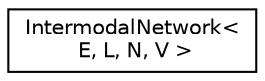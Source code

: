 digraph "Graphical Class Hierarchy"
{
  edge [fontname="Helvetica",fontsize="10",labelfontname="Helvetica",labelfontsize="10"];
  node [fontname="Helvetica",fontsize="10",shape=record];
  rankdir="LR";
  Node0 [label="IntermodalNetwork\<\l E, L, N, V \>",height=0.2,width=0.4,color="black", fillcolor="white", style="filled",URL="$d0/d7a/class_intermodal_network.html",tooltip="the intermodal network storing edges, connections and the mappings to the \"real\" edges ..."];
}
